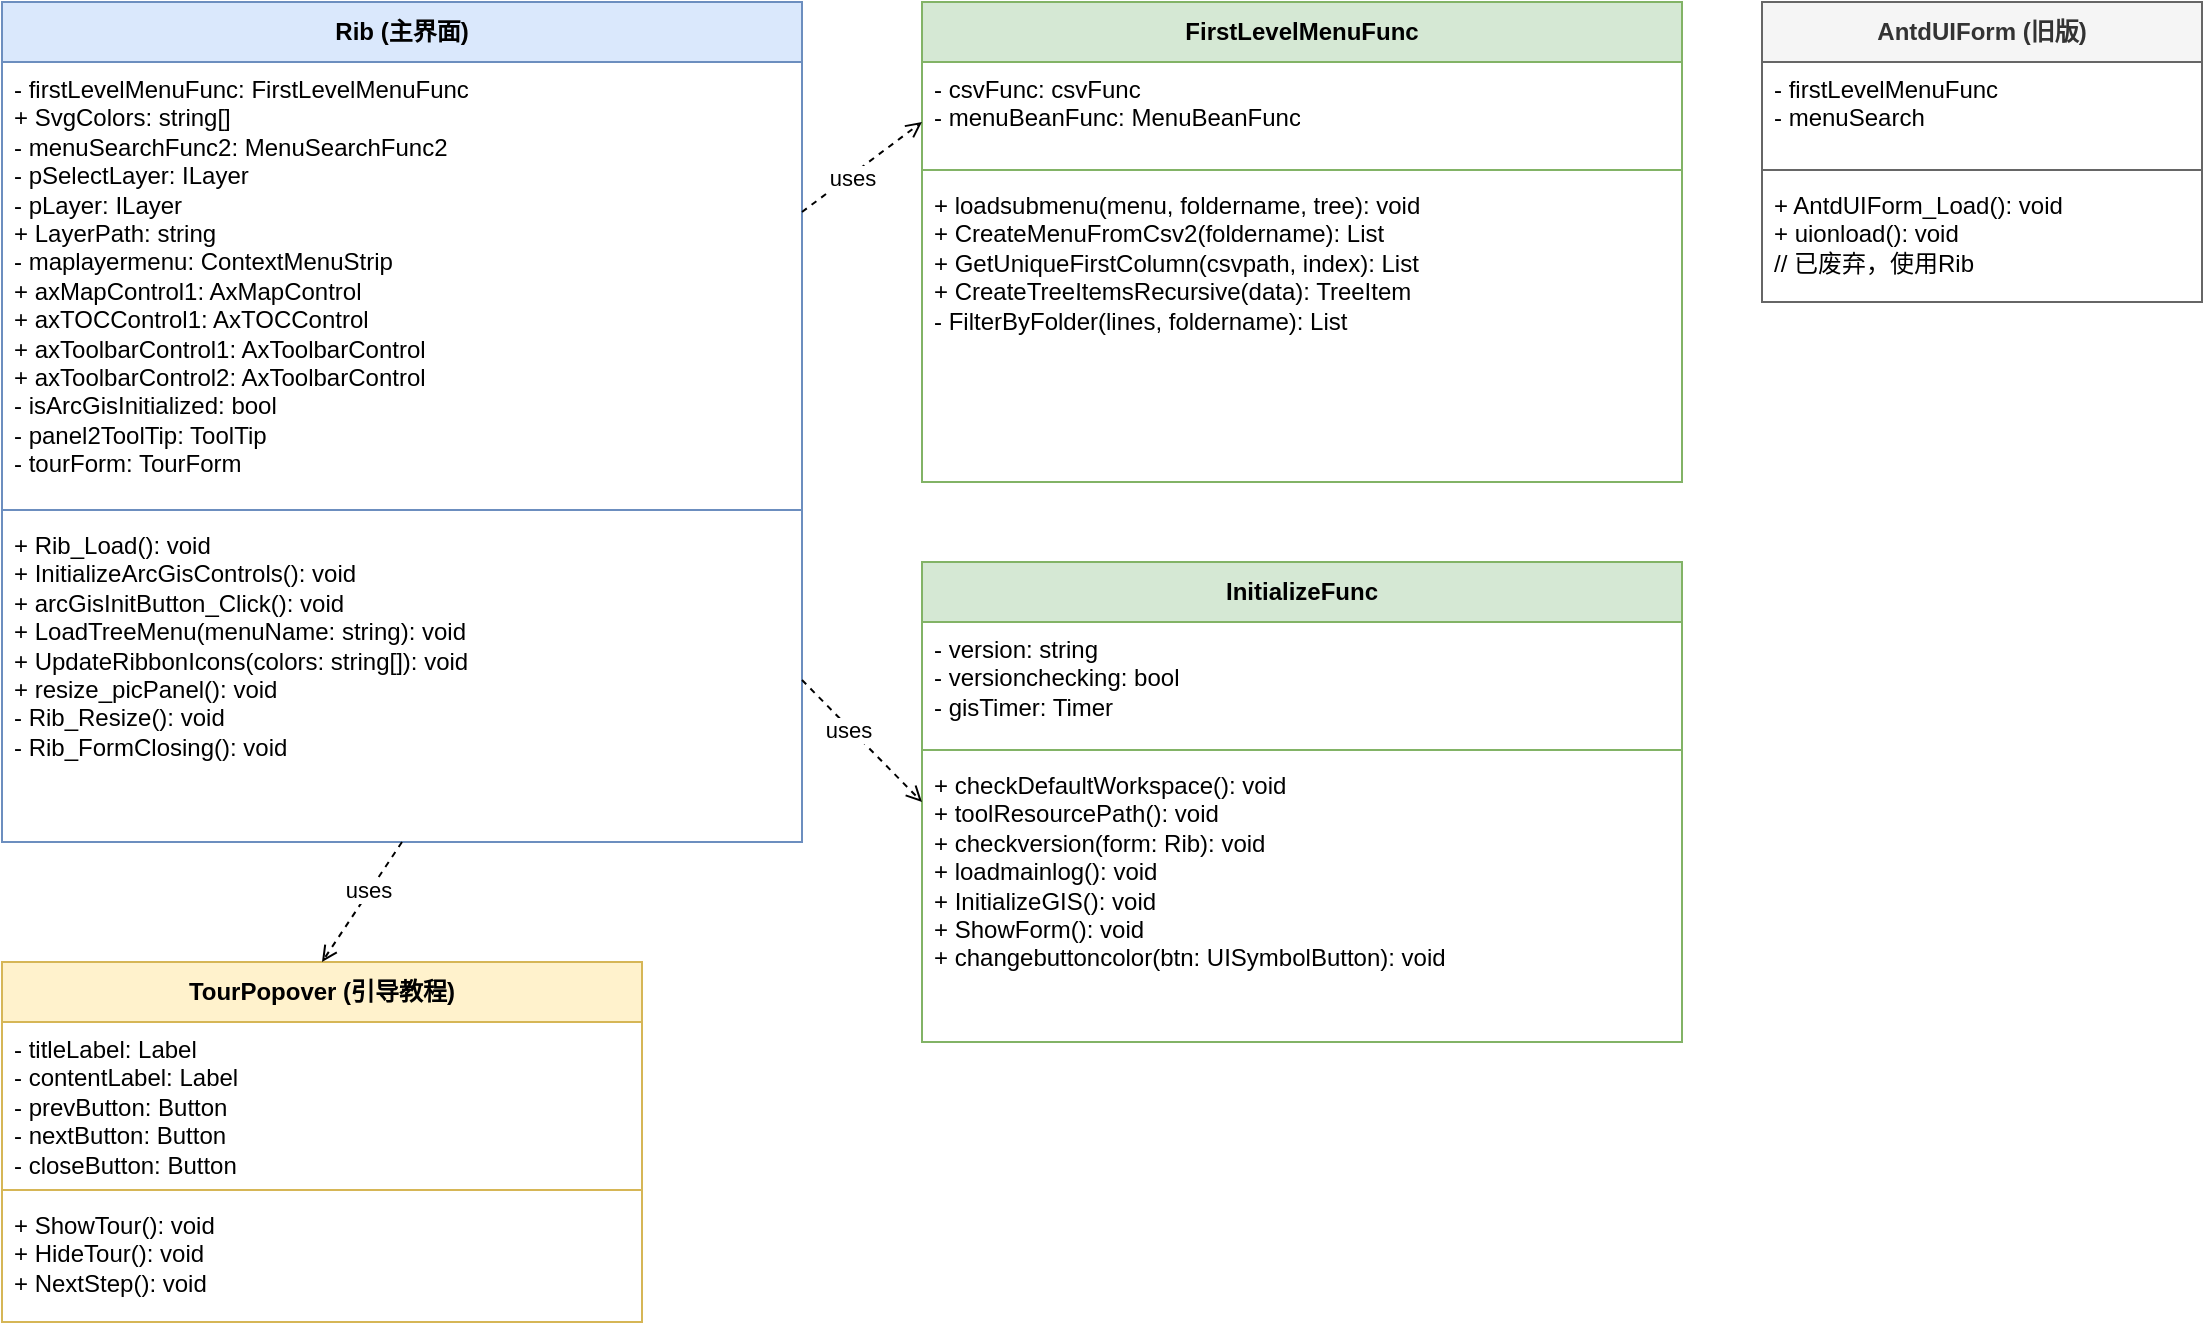 <mxfile version="22.0.0" type="device">
  <diagram name="主页展示模块" id="main-display">
    <mxGraphModel dx="1422" dy="794" grid="1" gridSize="10" guides="1" tooltips="1" connect="1" arrows="1" fold="1" page="1" pageScale="1" pageWidth="1169" pageHeight="827" math="0" shadow="0">
      <root>
        <mxCell id="0" />
        <mxCell id="1" parent="0" />
        
        <!-- Rib 主界面类 -->
        <mxCell id="Rib" value="&lt;b&gt;Rib (主界面)&lt;/b&gt;" style="swimlane;fontStyle=0;childLayout=stackLayout;horizontal=1;startSize=30;horizontalStack=0;resizeParent=1;resizeParentMax=0;resizeLast=0;collapsible=1;marginBottom=0;whiteSpace=wrap;html=1;fillColor=#dae8fc;strokeColor=#6c8ebf;" vertex="1" parent="1">
          <mxGeometry x="40" y="40" width="400" height="420" as="geometry" />
        </mxCell>
        <mxCell id="Rib-fields" value="- firstLevelMenuFunc: FirstLevelMenuFunc&#xa;+ SvgColors: string[]&#xa;- menuSearchFunc2: MenuSearchFunc2&#xa;- pSelectLayer: ILayer&#xa;- pLayer: ILayer&#xa;+ LayerPath: string&#xa;- maplayermenu: ContextMenuStrip&#xa;+ axMapControl1: AxMapControl&#xa;+ axTOCControl1: AxTOCControl&#xa;+ axToolbarControl1: AxToolbarControl&#xa;+ axToolbarControl2: AxToolbarControl&#xa;- isArcGisInitialized: bool&#xa;- panel2ToolTip: ToolTip&#xa;- tourForm: TourForm" style="text;strokeColor=none;fillColor=none;align=left;verticalAlign=top;spacingLeft=4;spacingRight=4;overflow=hidden;rotatable=0;points=[[0,0.5],[1,0.5]];portConstraint=eastwest;whiteSpace=wrap;html=1;" vertex="1" parent="Rib">
          <mxGeometry y="30" width="400" height="220" as="geometry" />
        </mxCell>
        <mxCell id="Rib-line" value="" style="line;strokeWidth=1;fillColor=none;align=left;verticalAlign=middle;spacingTop=-1;spacingLeft=3;spacingRight=3;rotatable=0;labelPosition=right;points=[];portConstraint=eastwest;strokeColor=inherit;" vertex="1" parent="Rib">
          <mxGeometry y="250" width="400" height="8" as="geometry" />
        </mxCell>
        <mxCell id="Rib-methods" value="+ Rib_Load(): void&#xa;+ InitializeArcGisControls(): void&#xa;+ arcGisInitButton_Click(): void&#xa;+ LoadTreeMenu(menuName: string): void&#xa;+ UpdateRibbonIcons(colors: string[]): void&#xa;+ resize_picPanel(): void&#xa;- Rib_Resize(): void&#xa;- Rib_FormClosing(): void" style="text;strokeColor=none;fillColor=none;align=left;verticalAlign=top;spacingLeft=4;spacingRight=4;overflow=hidden;rotatable=0;points=[[0,0.5],[1,0.5]];portConstraint=eastwest;whiteSpace=wrap;html=1;" vertex="1" parent="Rib">
          <mxGeometry y="258" width="400" height="162" as="geometry" />
        </mxCell>
        
        <!-- FirstLevelMenuFunc 类 -->
        <mxCell id="FirstLevelMenuFunc" value="&lt;b&gt;FirstLevelMenuFunc&lt;/b&gt;" style="swimlane;fontStyle=0;childLayout=stackLayout;horizontal=1;startSize=30;horizontalStack=0;resizeParent=1;resizeParentMax=0;resizeLast=0;collapsible=1;marginBottom=0;whiteSpace=wrap;html=1;fillColor=#d5e8d4;strokeColor=#82b366;" vertex="1" parent="1">
          <mxGeometry x="500" y="40" width="380" height="240" as="geometry" />
        </mxCell>
        <mxCell id="FirstLevelMenuFunc-fields" value="- csvFunc: csvFunc&#xa;- menuBeanFunc: MenuBeanFunc" style="text;strokeColor=none;fillColor=none;align=left;verticalAlign=top;spacingLeft=4;spacingRight=4;overflow=hidden;rotatable=0;points=[[0,0.5],[1,0.5]];portConstraint=eastwest;whiteSpace=wrap;html=1;" vertex="1" parent="FirstLevelMenuFunc">
          <mxGeometry y="30" width="380" height="50" as="geometry" />
        </mxCell>
        <mxCell id="FirstLevelMenuFunc-line" value="" style="line;strokeWidth=1;fillColor=none;align=left;verticalAlign=middle;spacingTop=-1;spacingLeft=3;spacingRight=3;rotatable=0;labelPosition=right;points=[];portConstraint=eastwest;strokeColor=inherit;" vertex="1" parent="FirstLevelMenuFunc">
          <mxGeometry y="80" width="380" height="8" as="geometry" />
        </mxCell>
        <mxCell id="FirstLevelMenuFunc-methods" value="+ loadsubmenu(menu, foldername, tree): void&#xa;+ CreateMenuFromCsv2(foldername): List&lt;TreeItem&gt;&#xa;+ GetUniqueFirstColumn(csvpath, index): List&lt;string&gt;&#xa;+ CreateTreeItemsRecursive(data): TreeItem&#xa;- FilterByFolder(lines, foldername): List&lt;string&gt;" style="text;strokeColor=none;fillColor=none;align=left;verticalAlign=top;spacingLeft=4;spacingRight=4;overflow=hidden;rotatable=0;points=[[0,0.5],[1,0.5]];portConstraint=eastwest;whiteSpace=wrap;html=1;" vertex="1" parent="FirstLevelMenuFunc">
          <mxGeometry y="88" width="380" height="152" as="geometry" />
        </mxCell>
        
        <!-- InitializeFunc 类 -->
        <mxCell id="InitializeFunc" value="&lt;b&gt;InitializeFunc&lt;/b&gt;" style="swimlane;fontStyle=0;childLayout=stackLayout;horizontal=1;startSize=30;horizontalStack=0;resizeParent=1;resizeParentMax=0;resizeLast=0;collapsible=1;marginBottom=0;whiteSpace=wrap;html=1;fillColor=#d5e8d4;strokeColor=#82b366;" vertex="1" parent="1">
          <mxGeometry x="500" y="320" width="380" height="240" as="geometry" />
        </mxCell>
        <mxCell id="InitializeFunc-fields" value="- version: string&#xa;- versionchecking: bool&#xa;- gisTimer: Timer" style="text;strokeColor=none;fillColor=none;align=left;verticalAlign=top;spacingLeft=4;spacingRight=4;overflow=hidden;rotatable=0;points=[[0,0.5],[1,0.5]];portConstraint=eastwest;whiteSpace=wrap;html=1;" vertex="1" parent="InitializeFunc">
          <mxGeometry y="30" width="380" height="60" as="geometry" />
        </mxCell>
        <mxCell id="InitializeFunc-line" value="" style="line;strokeWidth=1;fillColor=none;align=left;verticalAlign=middle;spacingTop=-1;spacingLeft=3;spacingRight=3;rotatable=0;labelPosition=right;points=[];portConstraint=eastwest;strokeColor=inherit;" vertex="1" parent="InitializeFunc">
          <mxGeometry y="90" width="380" height="8" as="geometry" />
        </mxCell>
        <mxCell id="InitializeFunc-methods" value="+ checkDefaultWorkspace(): void&#xa;+ toolResourcePath(): void&#xa;+ checkversion(form: Rib): void&#xa;+ loadmainlog(): void&#xa;+ InitializeGIS(): void&#xa;+ ShowForm&lt;T&gt;(): void&#xa;+ changebuttoncolor(btn: UISymbolButton): void" style="text;strokeColor=none;fillColor=none;align=left;verticalAlign=top;spacingLeft=4;spacingRight=4;overflow=hidden;rotatable=0;points=[[0,0.5],[1,0.5]];portConstraint=eastwest;whiteSpace=wrap;html=1;" vertex="1" parent="InitializeFunc">
          <mxGeometry y="98" width="380" height="142" as="geometry" />
        </mxCell>
        
        <!-- TourPopover 引导类 -->
        <mxCell id="TourPopover" value="&lt;b&gt;TourPopover (引导教程)&lt;/b&gt;" style="swimlane;fontStyle=0;childLayout=stackLayout;horizontal=1;startSize=30;horizontalStack=0;resizeParent=1;resizeParentMax=0;resizeLast=0;collapsible=1;marginBottom=0;whiteSpace=wrap;html=1;fillColor=#fff2cc;strokeColor=#d6b656;" vertex="1" parent="1">
          <mxGeometry x="40" y="520" width="320" height="180" as="geometry" />
        </mxCell>
        <mxCell id="TourPopover-fields" value="- titleLabel: Label&#xa;- contentLabel: Label&#xa;- prevButton: Button&#xa;- nextButton: Button&#xa;- closeButton: Button" style="text;strokeColor=none;fillColor=none;align=left;verticalAlign=top;spacingLeft=4;spacingRight=4;overflow=hidden;rotatable=0;points=[[0,0.5],[1,0.5]];portConstraint=eastwest;whiteSpace=wrap;html=1;" vertex="1" parent="TourPopover">
          <mxGeometry y="30" width="320" height="80" as="geometry" />
        </mxCell>
        <mxCell id="TourPopover-line" value="" style="line;strokeWidth=1;fillColor=none;align=left;verticalAlign=middle;spacingTop=-1;spacingLeft=3;spacingRight=3;rotatable=0;labelPosition=right;points=[];portConstraint=eastwest;strokeColor=inherit;" vertex="1" parent="TourPopover">
          <mxGeometry y="110" width="320" height="8" as="geometry" />
        </mxCell>
        <mxCell id="TourPopover-methods" value="+ ShowTour(): void&#xa;+ HideTour(): void&#xa;+ NextStep(): void" style="text;strokeColor=none;fillColor=none;align=left;verticalAlign=top;spacingLeft=4;spacingRight=4;overflow=hidden;rotatable=0;points=[[0,0.5],[1,0.5]];portConstraint=eastwest;whiteSpace=wrap;html=1;" vertex="1" parent="TourPopover">
          <mxGeometry y="118" width="320" height="62" as="geometry" />
        </mxCell>
        
        <!-- AntdUIForm 类 (废弃) -->
        <mxCell id="AntdUIForm" value="&lt;b&gt;AntdUIForm (旧版)&lt;/b&gt;" style="swimlane;fontStyle=0;childLayout=stackLayout;horizontal=1;startSize=30;horizontalStack=0;resizeParent=1;resizeParentMax=0;resizeLast=0;collapsible=1;marginBottom=0;whiteSpace=wrap;html=1;fillColor=#f5f5f5;strokeColor=#666666;fontColor=#333333;" vertex="1" parent="1">
          <mxGeometry x="920" y="40" width="220" height="150" as="geometry" />
        </mxCell>
        <mxCell id="AntdUIForm-fields" value="- firstLevelMenuFunc&#xa;- menuSearch" style="text;strokeColor=none;fillColor=none;align=left;verticalAlign=top;spacingLeft=4;spacingRight=4;overflow=hidden;rotatable=0;points=[[0,0.5],[1,0.5]];portConstraint=eastwest;whiteSpace=wrap;html=1;" vertex="1" parent="AntdUIForm">
          <mxGeometry y="30" width="220" height="50" as="geometry" />
        </mxCell>
        <mxCell id="AntdUIForm-line" value="" style="line;strokeWidth=1;fillColor=none;align=left;verticalAlign=middle;spacingTop=-1;spacingLeft=3;spacingRight=3;rotatable=0;labelPosition=right;points=[];portConstraint=eastwest;strokeColor=inherit;" vertex="1" parent="AntdUIForm">
          <mxGeometry y="80" width="220" height="8" as="geometry" />
        </mxCell>
        <mxCell id="AntdUIForm-methods" value="+ AntdUIForm_Load(): void&#xa;+ uionload(): void&#xa;// 已废弃，使用Rib" style="text;strokeColor=none;fillColor=none;align=left;verticalAlign=top;spacingLeft=4;spacingRight=4;overflow=hidden;rotatable=0;points=[[0,0.5],[1,0.5]];portConstraint=eastwest;whiteSpace=wrap;html=1;" vertex="1" parent="AntdUIForm">
          <mxGeometry y="88" width="220" height="62" as="geometry" />
        </mxCell>
        
        <!-- 关系箭头 -->
        <mxCell id="rel1" value="" style="endArrow=open;endFill=0;dashed=1;html=1;rounded=0;exitX=1;exitY=0.25;exitDx=0;exitDy=0;entryX=0;entryY=0.25;entryDx=0;entryDy=0;" edge="1" parent="1" source="Rib" target="FirstLevelMenuFunc">
          <mxGeometry width="50" height="50" relative="1" as="geometry">
            <mxPoint x="600" y="400" as="sourcePoint" />
            <mxPoint x="650" y="350" as="targetPoint" />
          </mxGeometry>
        </mxCell>
        <mxCell id="rel1-label" value="uses" style="edgeLabel;html=1;align=center;verticalAlign=middle;resizable=0;points=[];" vertex="1" connectable="0" parent="rel1">
          <mxGeometry x="-0.2" y="-1" relative="1" as="geometry">
            <mxPoint as="offset" />
          </mxGeometry>
        </mxCell>
        
        <mxCell id="rel2" value="" style="endArrow=open;endFill=0;dashed=1;html=1;rounded=0;exitX=1;exitY=0.5;exitDx=0;exitDy=0;entryX=0;entryY=0.5;entryDx=0;entryDy=0;" edge="1" parent="1" source="Rib-methods" target="InitializeFunc">
          <mxGeometry width="50" height="50" relative="1" as="geometry">
            <mxPoint x="600" y="400" as="sourcePoint" />
            <mxPoint x="650" y="350" as="targetPoint" />
          </mxGeometry>
        </mxCell>
        <mxCell id="rel2-label" value="uses" style="edgeLabel;html=1;align=center;verticalAlign=middle;resizable=0;points=[];" vertex="1" connectable="0" parent="rel2">
          <mxGeometry x="-0.2" y="-1" relative="1" as="geometry">
            <mxPoint as="offset" />
          </mxGeometry>
        </mxCell>
        
        <mxCell id="rel3" value="" style="endArrow=open;endFill=0;dashed=1;html=1;rounded=0;exitX=0.5;exitY=1;exitDx=0;exitDy=0;entryX=0.5;entryY=0;entryDx=0;entryDy=0;" edge="1" parent="1" source="Rib" target="TourPopover">
          <mxGeometry width="50" height="50" relative="1" as="geometry">
            <mxPoint x="300" y="500" as="sourcePoint" />
            <mxPoint x="350" y="450" as="targetPoint" />
          </mxGeometry>
        </mxCell>
        <mxCell id="rel3-label" value="uses" style="edgeLabel;html=1;align=center;verticalAlign=middle;resizable=0;points=[];" vertex="1" connectable="0" parent="rel3">
          <mxGeometry x="-0.2" y="-1" relative="1" as="geometry">
            <mxPoint as="offset" />
          </mxGeometry>
        </mxCell>
        
      </root>
    </mxGraphModel>
  </diagram>
</mxfile>